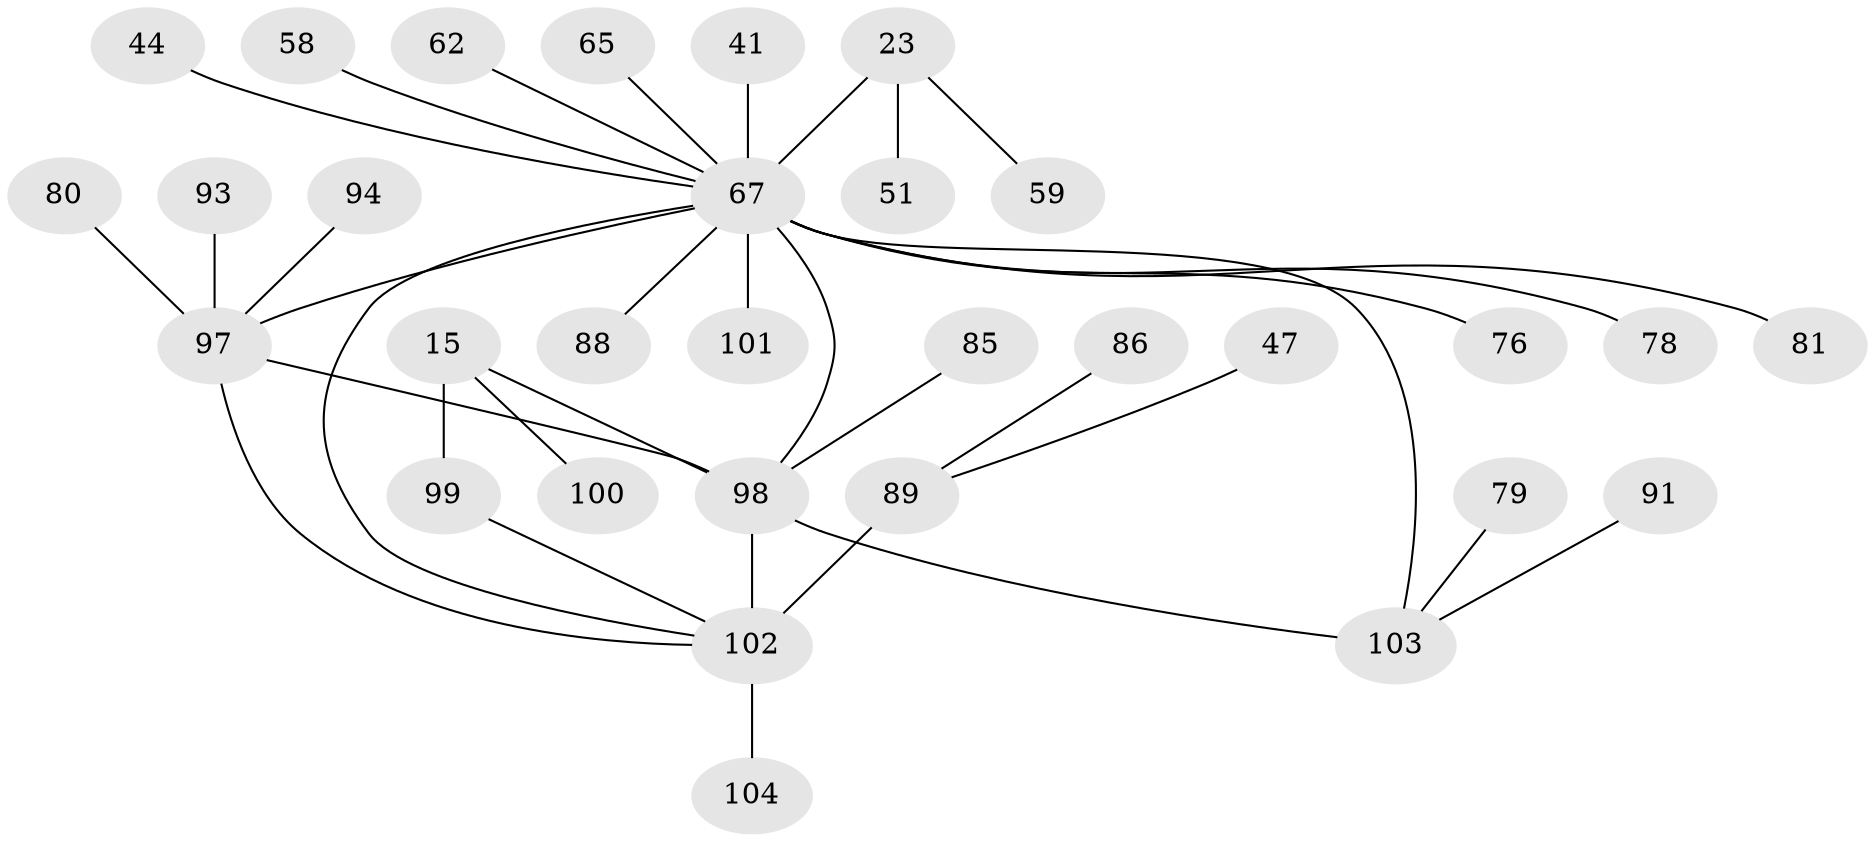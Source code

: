 // original degree distribution, {6: 0.057692307692307696, 12: 0.019230769230769232, 5: 0.04807692307692308, 7: 0.038461538461538464, 8: 0.019230769230769232, 9: 0.019230769230769232, 4: 0.038461538461538464, 11: 0.019230769230769232, 10: 0.009615384615384616, 1: 0.5, 3: 0.028846153846153848, 2: 0.20192307692307693}
// Generated by graph-tools (version 1.1) at 2025/57/03/04/25 21:57:41]
// undirected, 31 vertices, 35 edges
graph export_dot {
graph [start="1"]
  node [color=gray90,style=filled];
  15 [super="+14"];
  23 [super="+22"];
  41;
  44;
  47;
  51;
  58;
  59;
  62;
  65;
  67 [super="+39+25+43+10+34+36+38+40"];
  76 [super="+68"];
  78;
  79;
  80;
  81;
  85;
  86;
  88 [super="+72"];
  89 [super="+83+18"];
  91;
  93;
  94 [super="+77"];
  97 [super="+74+8+55+48+49+52+56+63"];
  98 [super="+57+54+71"];
  99;
  100 [super="+37"];
  101 [super="+66+96+84+92"];
  102 [super="+20+60+26+28+42+61+64+75+95"];
  103 [super="+90+4+73+87"];
  104 [super="+69"];
  15 -- 99;
  15 -- 100;
  15 -- 98 [weight=6];
  23 -- 59;
  23 -- 51;
  23 -- 67 [weight=6];
  41 -- 67;
  44 -- 67;
  47 -- 89;
  58 -- 67;
  62 -- 67;
  65 -- 67;
  67 -- 76;
  67 -- 78;
  67 -- 88;
  67 -- 97 [weight=9];
  67 -- 101 [weight=4];
  67 -- 102 [weight=2];
  67 -- 103 [weight=5];
  67 -- 81;
  67 -- 98 [weight=2];
  79 -- 103;
  80 -- 97;
  85 -- 98;
  86 -- 89;
  89 -- 102 [weight=6];
  91 -- 103;
  93 -- 97;
  94 -- 97;
  97 -- 102;
  97 -- 98;
  98 -- 102 [weight=3];
  98 -- 103;
  99 -- 102;
  102 -- 104;
}
